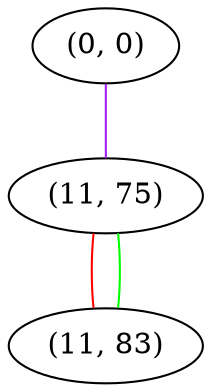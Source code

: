 graph "" {
"(0, 0)";
"(11, 75)";
"(11, 83)";
"(0, 0)" -- "(11, 75)"  [color=purple, key=0, weight=4];
"(11, 75)" -- "(11, 83)"  [color=red, key=0, weight=1];
"(11, 75)" -- "(11, 83)"  [color=green, key=1, weight=2];
}
